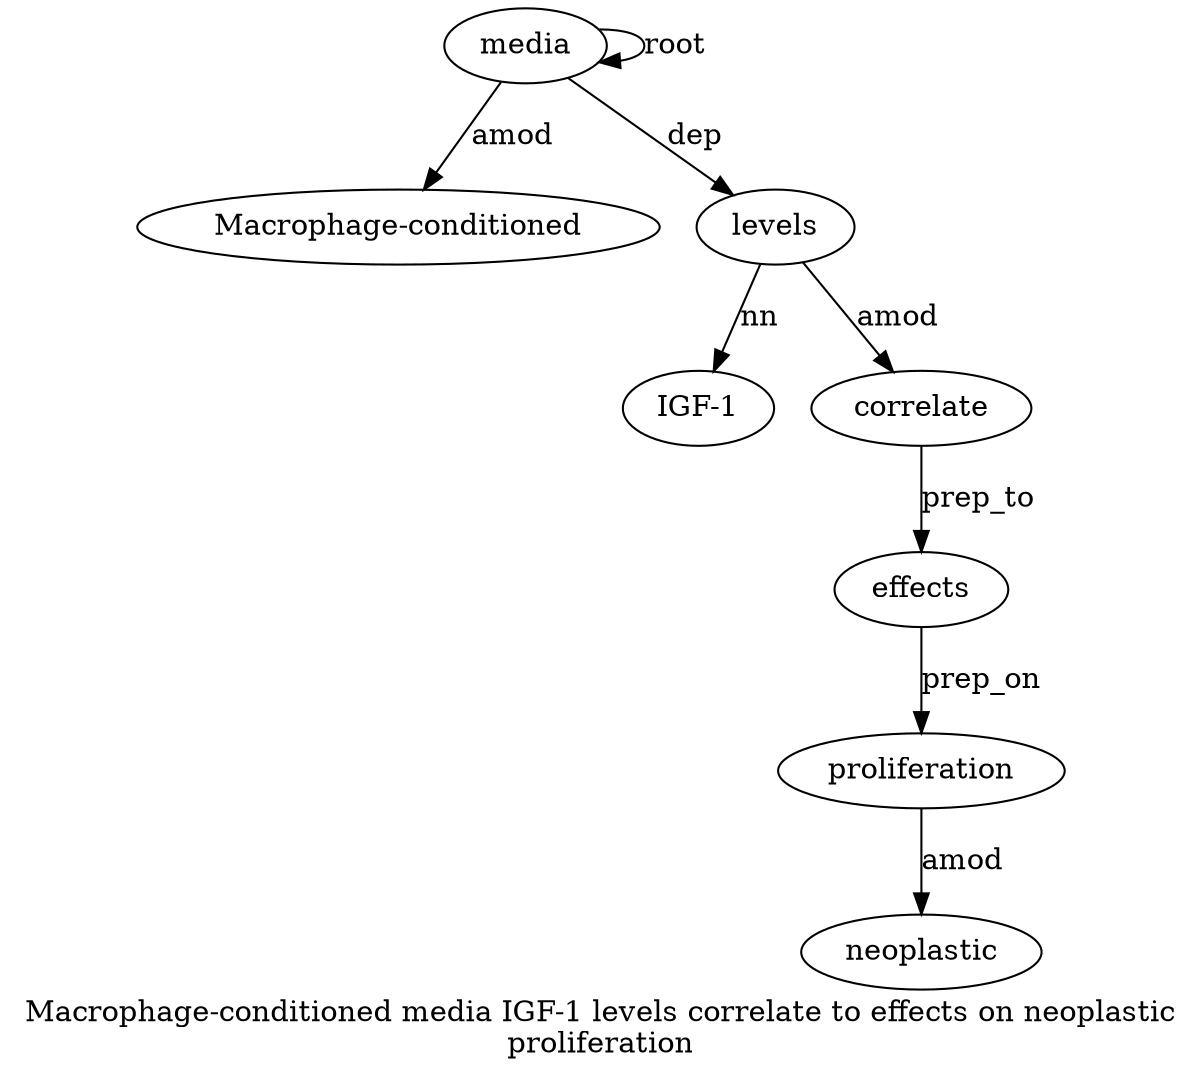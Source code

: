 digraph "Macrophage-conditioned media IGF-1 levels correlate to effects on neoplastic proliferation" {
label="Macrophage-conditioned media IGF-1 levels correlate to effects on neoplastic
proliferation";
media2 [style=filled, fillcolor=white, label=media];
"Macrophage-conditioned1" [style=filled, fillcolor=white, label="Macrophage-conditioned"];
media2 -> "Macrophage-conditioned1"  [label=amod];
media2 -> media2  [label=root];
levels4 [style=filled, fillcolor=white, label=levels];
"IGF-13" [style=filled, fillcolor=white, label="IGF-1"];
levels4 -> "IGF-13"  [label=nn];
media2 -> levels4  [label=dep];
correlate5 [style=filled, fillcolor=white, label=correlate];
levels4 -> correlate5  [label=amod];
effects7 [style=filled, fillcolor=white, label=effects];
correlate5 -> effects7  [label=prep_to];
proliferation10 [style=filled, fillcolor=white, label=proliferation];
neoplastic9 [style=filled, fillcolor=white, label=neoplastic];
proliferation10 -> neoplastic9  [label=amod];
effects7 -> proliferation10  [label=prep_on];
}
